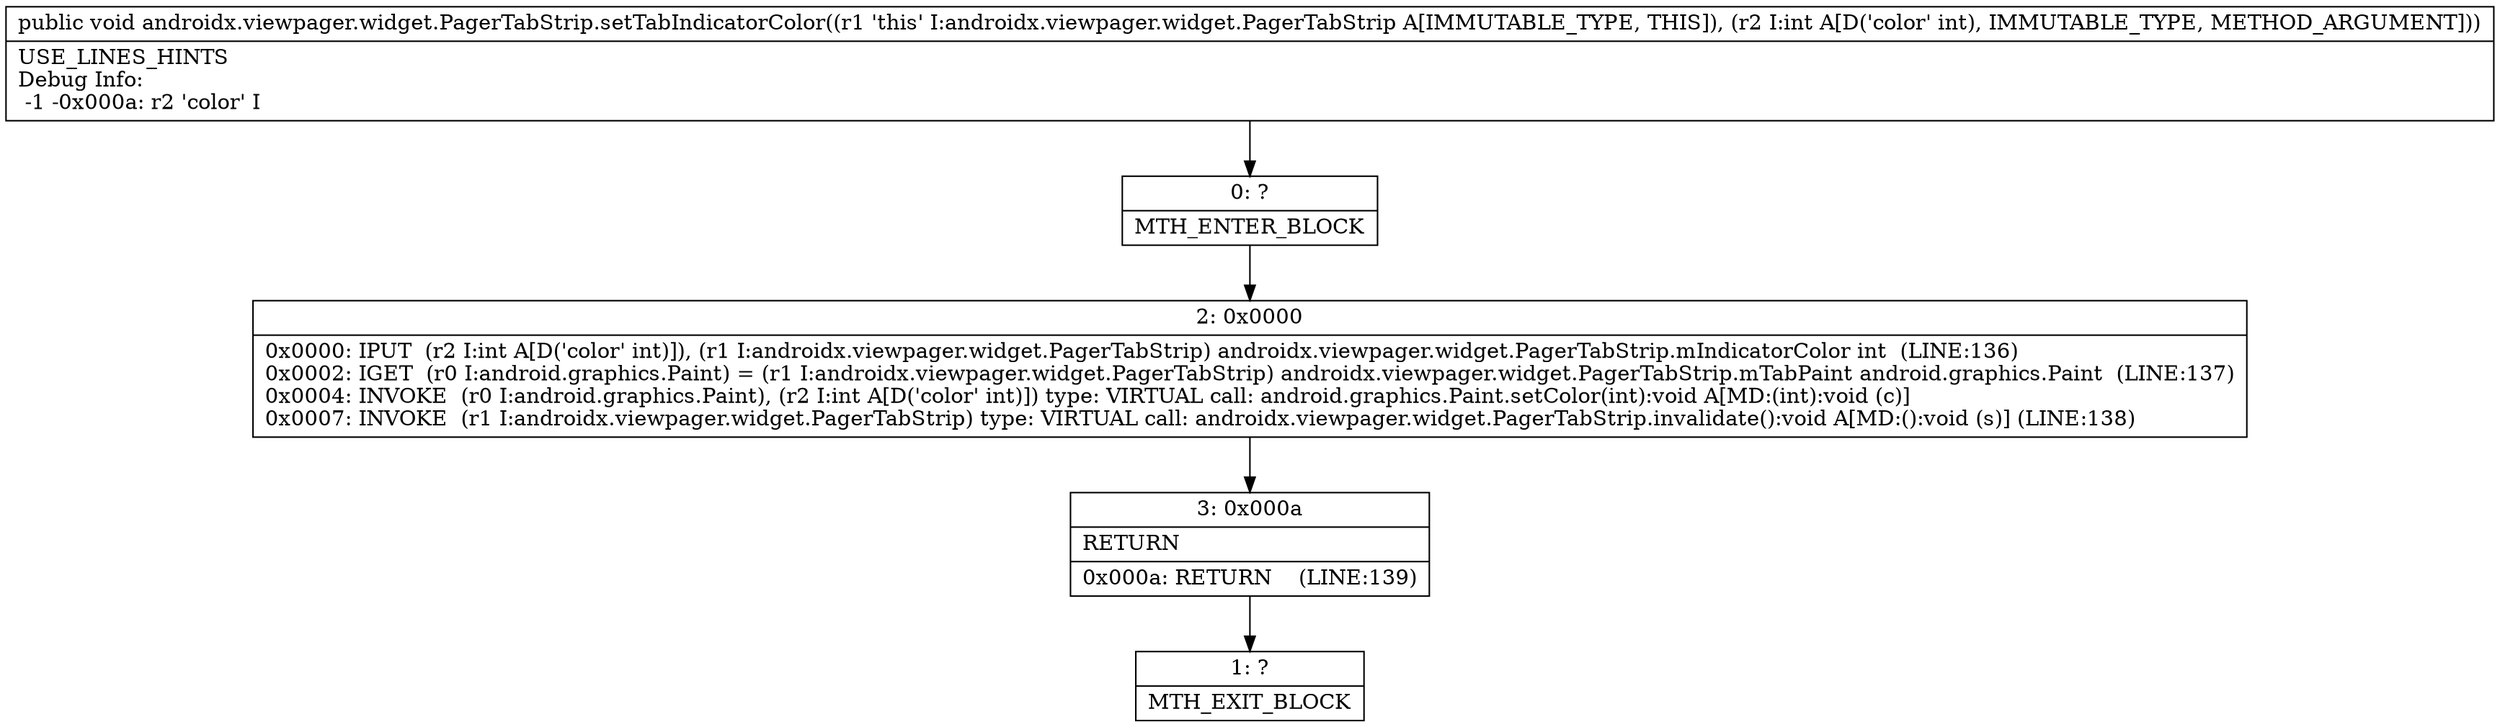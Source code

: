 digraph "CFG forandroidx.viewpager.widget.PagerTabStrip.setTabIndicatorColor(I)V" {
Node_0 [shape=record,label="{0\:\ ?|MTH_ENTER_BLOCK\l}"];
Node_2 [shape=record,label="{2\:\ 0x0000|0x0000: IPUT  (r2 I:int A[D('color' int)]), (r1 I:androidx.viewpager.widget.PagerTabStrip) androidx.viewpager.widget.PagerTabStrip.mIndicatorColor int  (LINE:136)\l0x0002: IGET  (r0 I:android.graphics.Paint) = (r1 I:androidx.viewpager.widget.PagerTabStrip) androidx.viewpager.widget.PagerTabStrip.mTabPaint android.graphics.Paint  (LINE:137)\l0x0004: INVOKE  (r0 I:android.graphics.Paint), (r2 I:int A[D('color' int)]) type: VIRTUAL call: android.graphics.Paint.setColor(int):void A[MD:(int):void (c)]\l0x0007: INVOKE  (r1 I:androidx.viewpager.widget.PagerTabStrip) type: VIRTUAL call: androidx.viewpager.widget.PagerTabStrip.invalidate():void A[MD:():void (s)] (LINE:138)\l}"];
Node_3 [shape=record,label="{3\:\ 0x000a|RETURN\l|0x000a: RETURN    (LINE:139)\l}"];
Node_1 [shape=record,label="{1\:\ ?|MTH_EXIT_BLOCK\l}"];
MethodNode[shape=record,label="{public void androidx.viewpager.widget.PagerTabStrip.setTabIndicatorColor((r1 'this' I:androidx.viewpager.widget.PagerTabStrip A[IMMUTABLE_TYPE, THIS]), (r2 I:int A[D('color' int), IMMUTABLE_TYPE, METHOD_ARGUMENT]))  | USE_LINES_HINTS\lDebug Info:\l  \-1 \-0x000a: r2 'color' I\l}"];
MethodNode -> Node_0;Node_0 -> Node_2;
Node_2 -> Node_3;
Node_3 -> Node_1;
}

